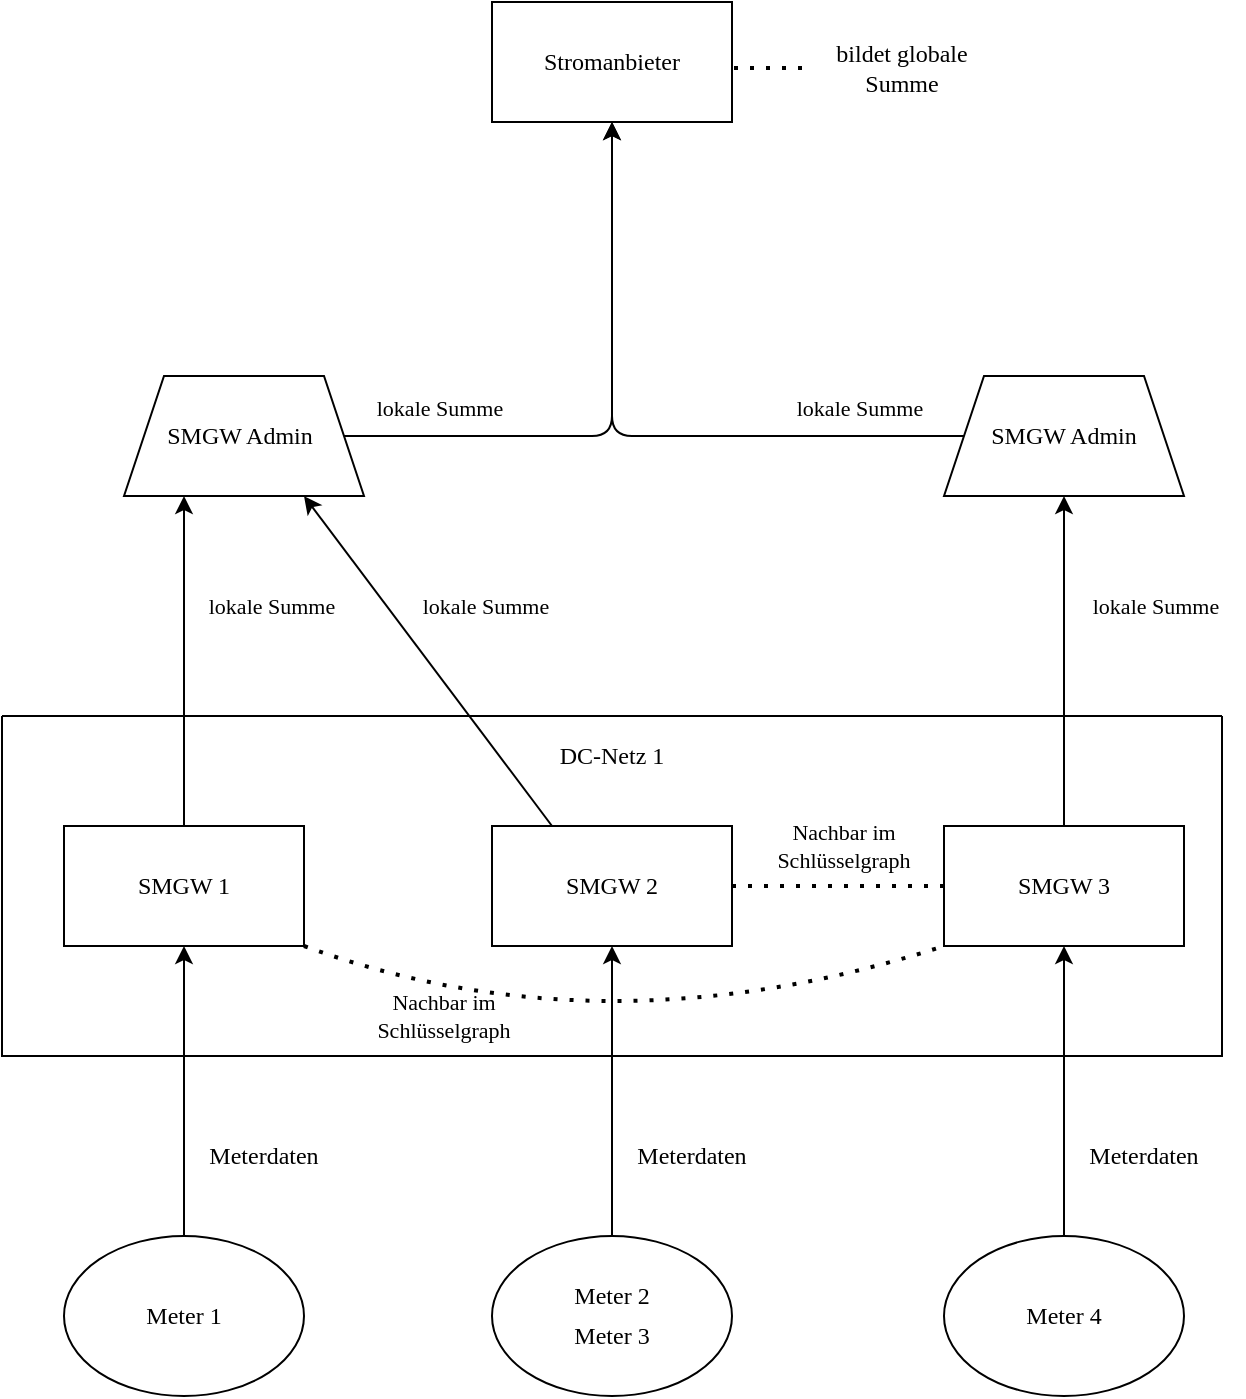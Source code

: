 <mxfile version="14.9.9" type="device"><diagram id="lxxhEzNC9P-aE_ZThyPl" name="Page-1"><mxGraphModel dx="1355" dy="1962" grid="0" gridSize="10" guides="1" tooltips="1" connect="1" arrows="1" fold="1" page="1" pageScale="1" pageWidth="827" pageHeight="1169" math="0" shadow="0"><root><mxCell id="0"/><mxCell id="1" parent="0"/><mxCell id="DpXC3ji6uC--nK05X54n-32" value="" style="endArrow=classic;html=1;fontFamily=Verdana;fontSize=11;entryX=0.75;entryY=1;entryDx=0;entryDy=0;exitX=0.25;exitY=0;exitDx=0;exitDy=0;rounded=0;" edge="1" parent="1" source="DpXC3ji6uC--nK05X54n-6" target="DpXC3ji6uC--nK05X54n-31"><mxGeometry width="50" height="50" relative="1" as="geometry"><mxPoint x="366" y="401" as="sourcePoint"/><mxPoint x="416" y="351" as="targetPoint"/><Array as="points"/></mxGeometry></mxCell><mxCell id="DpXC3ji6uC--nK05X54n-4" value="" style="swimlane;startSize=0;fontFamily=Verdana;" vertex="1" parent="1"><mxGeometry x="109" y="340" width="610" height="170" as="geometry"/></mxCell><mxCell id="DpXC3ji6uC--nK05X54n-5" value="SMGW 1" style="rounded=0;whiteSpace=wrap;html=1;fontFamily=Verdana;" vertex="1" parent="DpXC3ji6uC--nK05X54n-4"><mxGeometry x="31" y="55" width="120" height="60" as="geometry"/></mxCell><mxCell id="DpXC3ji6uC--nK05X54n-6" value="SMGW 2" style="rounded=0;whiteSpace=wrap;html=1;fontFamily=Verdana;" vertex="1" parent="DpXC3ji6uC--nK05X54n-4"><mxGeometry x="245" y="55" width="120" height="60" as="geometry"/></mxCell><mxCell id="DpXC3ji6uC--nK05X54n-7" value="SMGW 3" style="rounded=0;whiteSpace=wrap;html=1;fontFamily=Verdana;" vertex="1" parent="DpXC3ji6uC--nK05X54n-4"><mxGeometry x="471" y="55" width="120" height="60" as="geometry"/></mxCell><mxCell id="DpXC3ji6uC--nK05X54n-25" value="" style="endArrow=none;dashed=1;html=1;dashPattern=1 3;strokeWidth=2;fontFamily=Verdana;exitX=1;exitY=0.5;exitDx=0;exitDy=0;entryX=0;entryY=0.5;entryDx=0;entryDy=0;" edge="1" parent="DpXC3ji6uC--nK05X54n-4" source="DpXC3ji6uC--nK05X54n-6" target="DpXC3ji6uC--nK05X54n-7"><mxGeometry width="50" height="50" relative="1" as="geometry"><mxPoint x="181" y="95" as="sourcePoint"/><mxPoint x="255" y="95" as="targetPoint"/></mxGeometry></mxCell><mxCell id="DpXC3ji6uC--nK05X54n-27" value="" style="endArrow=none;dashed=1;html=1;dashPattern=1 3;strokeWidth=2;fontFamily=Verdana;exitX=1;exitY=1;exitDx=0;exitDy=0;entryX=0;entryY=1;entryDx=0;entryDy=0;curved=1;" edge="1" parent="DpXC3ji6uC--nK05X54n-4" source="DpXC3ji6uC--nK05X54n-5" target="DpXC3ji6uC--nK05X54n-7"><mxGeometry width="50" height="50" relative="1" as="geometry"><mxPoint x="251" y="180" as="sourcePoint"/><mxPoint x="301" y="130" as="targetPoint"/><Array as="points"><mxPoint x="301" y="170"/></Array></mxGeometry></mxCell><mxCell id="DpXC3ji6uC--nK05X54n-29" value="Nachbar im Schlüsselgraph" style="text;html=1;strokeColor=none;fillColor=none;align=center;verticalAlign=middle;whiteSpace=wrap;rounded=0;fontFamily=Verdana;fontSize=11;" vertex="1" parent="DpXC3ji6uC--nK05X54n-4"><mxGeometry x="381" y="55" width="80" height="20" as="geometry"/></mxCell><mxCell id="DpXC3ji6uC--nK05X54n-8" value="DC-Netz 1" style="text;html=1;strokeColor=none;fillColor=none;align=center;verticalAlign=middle;whiteSpace=wrap;rounded=0;fontFamily=Verdana;" vertex="1" parent="DpXC3ji6uC--nK05X54n-4"><mxGeometry x="268" y="10" width="74" height="20" as="geometry"/></mxCell><mxCell id="DpXC3ji6uC--nK05X54n-9" value="" style="endArrow=classic;html=1;fontFamily=Verdana;entryX=0.5;entryY=1;entryDx=0;entryDy=0;exitX=0.5;exitY=0;exitDx=0;exitDy=0;" edge="1" parent="1" source="DpXC3ji6uC--nK05X54n-16" target="DpXC3ji6uC--nK05X54n-5"><mxGeometry width="50" height="50" relative="1" as="geometry"><mxPoint x="220" y="600" as="sourcePoint"/><mxPoint x="400" y="590" as="targetPoint"/></mxGeometry></mxCell><mxCell id="DpXC3ji6uC--nK05X54n-10" value="" style="endArrow=classic;html=1;fontFamily=Verdana;entryX=0.5;entryY=1;entryDx=0;entryDy=0;" edge="1" parent="1" target="DpXC3ji6uC--nK05X54n-6"><mxGeometry width="50" height="50" relative="1" as="geometry"><mxPoint x="414" y="600" as="sourcePoint"/><mxPoint x="400" y="590" as="targetPoint"/></mxGeometry></mxCell><mxCell id="DpXC3ji6uC--nK05X54n-12" value="" style="endArrow=classic;html=1;fontFamily=Verdana;entryX=0.5;entryY=1;entryDx=0;entryDy=0;exitX=0.5;exitY=0;exitDx=0;exitDy=0;" edge="1" parent="1" source="DpXC3ji6uC--nK05X54n-18" target="DpXC3ji6uC--nK05X54n-7"><mxGeometry width="50" height="50" relative="1" as="geometry"><mxPoint x="610" y="600" as="sourcePoint"/><mxPoint x="400" y="590" as="targetPoint"/></mxGeometry></mxCell><mxCell id="DpXC3ji6uC--nK05X54n-13" value="Meterdaten" style="text;html=1;strokeColor=none;fillColor=none;align=center;verticalAlign=middle;whiteSpace=wrap;rounded=0;fontFamily=Verdana;" vertex="1" parent="1"><mxGeometry x="190" y="550" width="100" height="20" as="geometry"/></mxCell><mxCell id="DpXC3ji6uC--nK05X54n-14" value="Meterdaten" style="text;html=1;strokeColor=none;fillColor=none;align=center;verticalAlign=middle;whiteSpace=wrap;rounded=0;fontFamily=Verdana;" vertex="1" parent="1"><mxGeometry x="404" y="550" width="100" height="20" as="geometry"/></mxCell><mxCell id="DpXC3ji6uC--nK05X54n-15" value="Meterdaten" style="text;html=1;strokeColor=none;fillColor=none;align=center;verticalAlign=middle;whiteSpace=wrap;rounded=0;fontFamily=Verdana;" vertex="1" parent="1"><mxGeometry x="630" y="550" width="100" height="20" as="geometry"/></mxCell><mxCell id="DpXC3ji6uC--nK05X54n-16" value="" style="ellipse;whiteSpace=wrap;html=1;fontFamily=Verdana;" vertex="1" parent="1"><mxGeometry x="140" y="600" width="120" height="80" as="geometry"/></mxCell><mxCell id="DpXC3ji6uC--nK05X54n-17" value="" style="ellipse;whiteSpace=wrap;html=1;fontFamily=Verdana;" vertex="1" parent="1"><mxGeometry x="354" y="600" width="120" height="80" as="geometry"/></mxCell><mxCell id="DpXC3ji6uC--nK05X54n-18" value="" style="ellipse;whiteSpace=wrap;html=1;fontFamily=Verdana;" vertex="1" parent="1"><mxGeometry x="580" y="600" width="120" height="80" as="geometry"/></mxCell><mxCell id="DpXC3ji6uC--nK05X54n-19" value="Meter 2" style="text;html=1;strokeColor=none;fillColor=none;align=center;verticalAlign=middle;whiteSpace=wrap;rounded=0;fontFamily=Verdana;" vertex="1" parent="1"><mxGeometry x="379" y="620" width="70" height="20" as="geometry"/></mxCell><mxCell id="DpXC3ji6uC--nK05X54n-20" value="Meter 1" style="text;html=1;strokeColor=none;fillColor=none;align=center;verticalAlign=middle;whiteSpace=wrap;rounded=0;fontFamily=Verdana;" vertex="1" parent="1"><mxGeometry x="170" y="630" width="60" height="20" as="geometry"/></mxCell><mxCell id="DpXC3ji6uC--nK05X54n-22" value="Meter 3" style="text;html=1;strokeColor=none;fillColor=none;align=center;verticalAlign=middle;whiteSpace=wrap;rounded=0;fontFamily=Verdana;" vertex="1" parent="1"><mxGeometry x="384" y="640" width="60" height="20" as="geometry"/></mxCell><mxCell id="DpXC3ji6uC--nK05X54n-23" value="Meter 4" style="text;html=1;strokeColor=none;fillColor=none;align=center;verticalAlign=middle;whiteSpace=wrap;rounded=0;fontFamily=Verdana;" vertex="1" parent="1"><mxGeometry x="610" y="630" width="60" height="20" as="geometry"/></mxCell><mxCell id="DpXC3ji6uC--nK05X54n-28" value="Nachbar im Schlüsselgraph" style="text;html=1;strokeColor=none;fillColor=none;align=center;verticalAlign=middle;whiteSpace=wrap;rounded=0;fontFamily=Verdana;fontSize=11;" vertex="1" parent="1"><mxGeometry x="290" y="480" width="80" height="20" as="geometry"/></mxCell><mxCell id="DpXC3ji6uC--nK05X54n-30" value="" style="endArrow=classic;html=1;fontFamily=Verdana;fontSize=11;exitX=0.5;exitY=0;exitDx=0;exitDy=0;entryX=0.25;entryY=1;entryDx=0;entryDy=0;" edge="1" parent="1" source="DpXC3ji6uC--nK05X54n-5" target="DpXC3ji6uC--nK05X54n-31"><mxGeometry width="50" height="50" relative="1" as="geometry"><mxPoint x="370" y="400" as="sourcePoint"/><mxPoint x="362" y="239" as="targetPoint"/></mxGeometry></mxCell><mxCell id="DpXC3ji6uC--nK05X54n-31" value="" style="shape=trapezoid;perimeter=trapezoidPerimeter;whiteSpace=wrap;html=1;fixedSize=1;fontFamily=Verdana;fontSize=11;" vertex="1" parent="1"><mxGeometry x="170" y="170" width="120" height="60" as="geometry"/></mxCell><mxCell id="DpXC3ji6uC--nK05X54n-33" value="lokale Summe" style="text;html=1;strokeColor=none;fillColor=none;align=center;verticalAlign=middle;whiteSpace=wrap;rounded=0;fontFamily=Verdana;fontSize=11;" vertex="1" parent="1"><mxGeometry x="202" y="275" width="84" height="20" as="geometry"/></mxCell><mxCell id="DpXC3ji6uC--nK05X54n-34" value="lokale Summe" style="text;html=1;strokeColor=none;fillColor=none;align=center;verticalAlign=middle;whiteSpace=wrap;rounded=0;fontFamily=Verdana;fontSize=11;" vertex="1" parent="1"><mxGeometry x="309" y="275" width="84" height="20" as="geometry"/></mxCell><mxCell id="DpXC3ji6uC--nK05X54n-36" value="" style="shape=trapezoid;perimeter=trapezoidPerimeter;whiteSpace=wrap;html=1;fixedSize=1;fontFamily=Verdana;fontSize=11;" vertex="1" parent="1"><mxGeometry x="580" y="170" width="120" height="60" as="geometry"/></mxCell><mxCell id="DpXC3ji6uC--nK05X54n-37" value="&lt;font style=&quot;font-size: 12px;&quot;&gt;SMGW Admin&lt;/font&gt;" style="text;html=1;strokeColor=none;fillColor=none;align=center;verticalAlign=middle;whiteSpace=wrap;rounded=0;fontFamily=Verdana;fontSize=12;" vertex="1" parent="1"><mxGeometry x="594.25" y="190" width="91.5" height="20" as="geometry"/></mxCell><mxCell id="DpXC3ji6uC--nK05X54n-38" value="" style="endArrow=classic;html=1;fontFamily=Verdana;fontSize=11;entryX=0.5;entryY=1;entryDx=0;entryDy=0;exitX=0.5;exitY=0;exitDx=0;exitDy=0;" edge="1" parent="1" source="DpXC3ji6uC--nK05X54n-7" target="DpXC3ji6uC--nK05X54n-36"><mxGeometry width="50" height="50" relative="1" as="geometry"><mxPoint x="366" y="401" as="sourcePoint"/><mxPoint x="416" y="351" as="targetPoint"/></mxGeometry></mxCell><mxCell id="DpXC3ji6uC--nK05X54n-39" value="lokale Summe" style="text;html=1;strokeColor=none;fillColor=none;align=center;verticalAlign=middle;whiteSpace=wrap;rounded=0;fontFamily=Verdana;fontSize=11;" vertex="1" parent="1"><mxGeometry x="644" y="275" width="84" height="20" as="geometry"/></mxCell><mxCell id="DpXC3ji6uC--nK05X54n-40" value="&lt;font style=&quot;font-size: 12px&quot;&gt;Stromanbieter&lt;/font&gt;" style="rounded=0;whiteSpace=wrap;html=1;fontFamily=Verdana;fontSize=11;" vertex="1" parent="1"><mxGeometry x="354" y="-17" width="120" height="60" as="geometry"/></mxCell><mxCell id="DpXC3ji6uC--nK05X54n-41" value="" style="endArrow=classic;html=1;fontFamily=Verdana;fontSize=11;entryX=0.5;entryY=1;entryDx=0;entryDy=0;exitX=1;exitY=0.5;exitDx=0;exitDy=0;" edge="1" parent="1" source="DpXC3ji6uC--nK05X54n-31" target="DpXC3ji6uC--nK05X54n-40"><mxGeometry width="50" height="50" relative="1" as="geometry"><mxPoint x="346" y="341" as="sourcePoint"/><mxPoint x="396" y="291" as="targetPoint"/><Array as="points"><mxPoint x="414" y="200"/></Array></mxGeometry></mxCell><mxCell id="DpXC3ji6uC--nK05X54n-42" value="" style="endArrow=classic;html=1;fontFamily=Verdana;fontSize=11;entryX=0.5;entryY=1;entryDx=0;entryDy=0;exitX=0;exitY=0.5;exitDx=0;exitDy=0;" edge="1" parent="1" source="DpXC3ji6uC--nK05X54n-36" target="DpXC3ji6uC--nK05X54n-40"><mxGeometry width="50" height="50" relative="1" as="geometry"><mxPoint x="346" y="341" as="sourcePoint"/><mxPoint x="396" y="291" as="targetPoint"/><Array as="points"><mxPoint x="414" y="200"/></Array></mxGeometry></mxCell><mxCell id="DpXC3ji6uC--nK05X54n-43" value="lokale Summe" style="text;html=1;strokeColor=none;fillColor=none;align=center;verticalAlign=middle;whiteSpace=wrap;rounded=0;fontFamily=Verdana;fontSize=11;" vertex="1" parent="1"><mxGeometry x="286" y="176" width="84" height="20" as="geometry"/></mxCell><mxCell id="DpXC3ji6uC--nK05X54n-44" value="lokale Summe" style="text;html=1;strokeColor=none;fillColor=none;align=center;verticalAlign=middle;whiteSpace=wrap;rounded=0;fontFamily=Verdana;fontSize=11;" vertex="1" parent="1"><mxGeometry x="496" y="176" width="84" height="20" as="geometry"/></mxCell><mxCell id="DpXC3ji6uC--nK05X54n-45" value="&lt;font style=&quot;font-size: 12px;&quot;&gt;SMGW Admin&lt;/font&gt;" style="text;html=1;strokeColor=none;fillColor=none;align=center;verticalAlign=middle;whiteSpace=wrap;rounded=0;fontFamily=Verdana;fontSize=12;" vertex="1" parent="1"><mxGeometry x="182" y="190" width="91.5" height="20" as="geometry"/></mxCell><mxCell id="DpXC3ji6uC--nK05X54n-46" value="" style="endArrow=none;dashed=1;html=1;dashPattern=1 3;strokeWidth=2;fontFamily=Verdana;fontSize=12;" edge="1" parent="1"><mxGeometry width="50" height="50" relative="1" as="geometry"><mxPoint x="475" y="16" as="sourcePoint"/><mxPoint x="515" y="16" as="targetPoint"/></mxGeometry></mxCell><mxCell id="DpXC3ji6uC--nK05X54n-47" value="bildet globale Summe" style="text;html=1;strokeColor=none;fillColor=none;align=center;verticalAlign=middle;whiteSpace=wrap;rounded=0;fontFamily=Verdana;fontSize=12;" vertex="1" parent="1"><mxGeometry x="510" y="6" width="98" height="20" as="geometry"/></mxCell></root></mxGraphModel></diagram></mxfile>